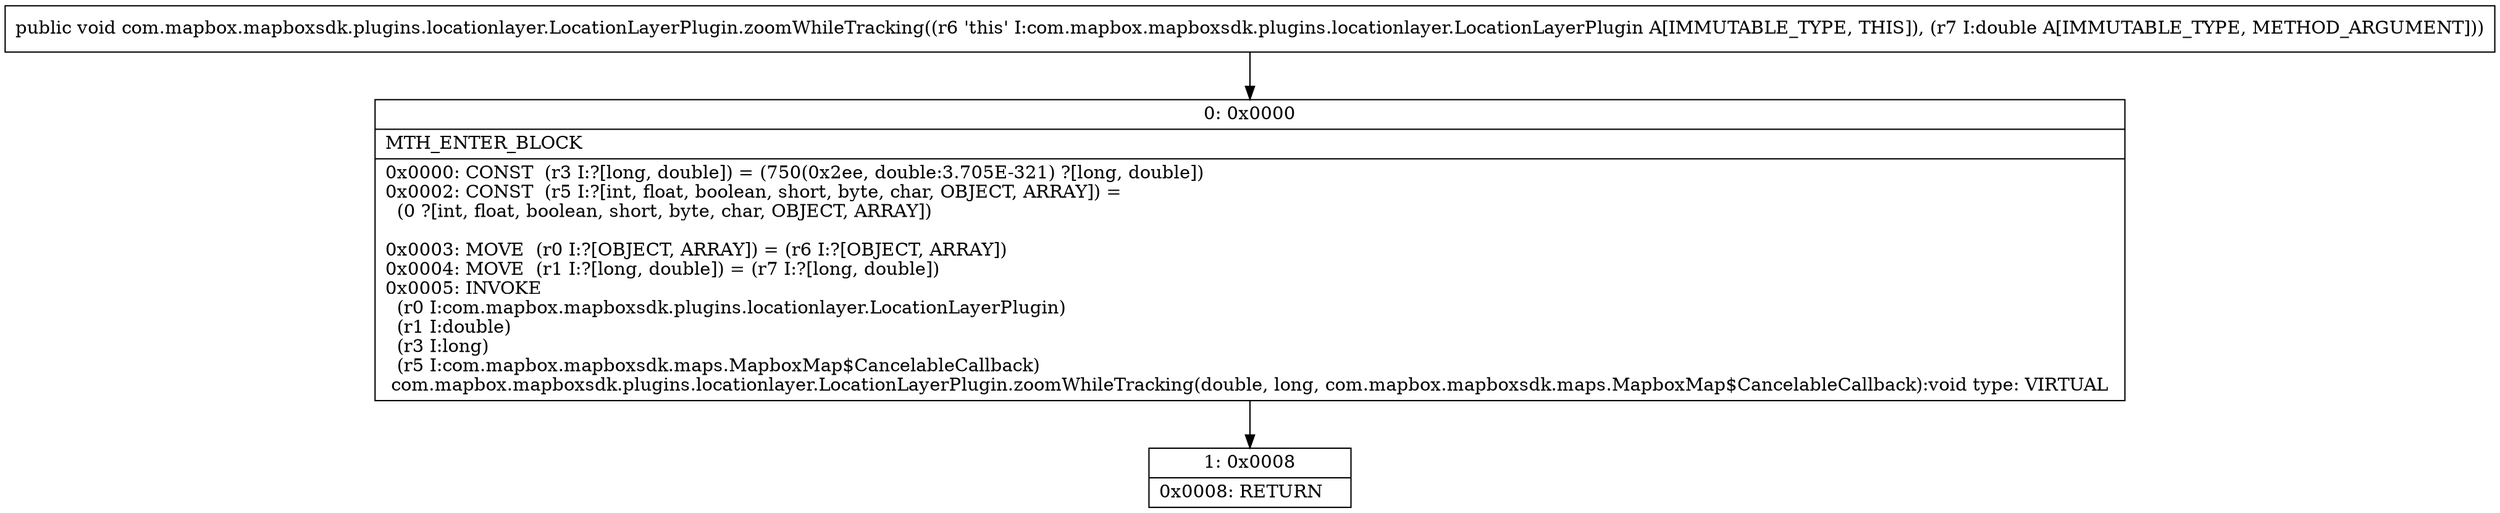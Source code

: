 digraph "CFG forcom.mapbox.mapboxsdk.plugins.locationlayer.LocationLayerPlugin.zoomWhileTracking(D)V" {
Node_0 [shape=record,label="{0\:\ 0x0000|MTH_ENTER_BLOCK\l|0x0000: CONST  (r3 I:?[long, double]) = (750(0x2ee, double:3.705E\-321) ?[long, double]) \l0x0002: CONST  (r5 I:?[int, float, boolean, short, byte, char, OBJECT, ARRAY]) = \l  (0 ?[int, float, boolean, short, byte, char, OBJECT, ARRAY])\l \l0x0003: MOVE  (r0 I:?[OBJECT, ARRAY]) = (r6 I:?[OBJECT, ARRAY]) \l0x0004: MOVE  (r1 I:?[long, double]) = (r7 I:?[long, double]) \l0x0005: INVOKE  \l  (r0 I:com.mapbox.mapboxsdk.plugins.locationlayer.LocationLayerPlugin)\l  (r1 I:double)\l  (r3 I:long)\l  (r5 I:com.mapbox.mapboxsdk.maps.MapboxMap$CancelableCallback)\l com.mapbox.mapboxsdk.plugins.locationlayer.LocationLayerPlugin.zoomWhileTracking(double, long, com.mapbox.mapboxsdk.maps.MapboxMap$CancelableCallback):void type: VIRTUAL \l}"];
Node_1 [shape=record,label="{1\:\ 0x0008|0x0008: RETURN   \l}"];
MethodNode[shape=record,label="{public void com.mapbox.mapboxsdk.plugins.locationlayer.LocationLayerPlugin.zoomWhileTracking((r6 'this' I:com.mapbox.mapboxsdk.plugins.locationlayer.LocationLayerPlugin A[IMMUTABLE_TYPE, THIS]), (r7 I:double A[IMMUTABLE_TYPE, METHOD_ARGUMENT])) }"];
MethodNode -> Node_0;
Node_0 -> Node_1;
}


